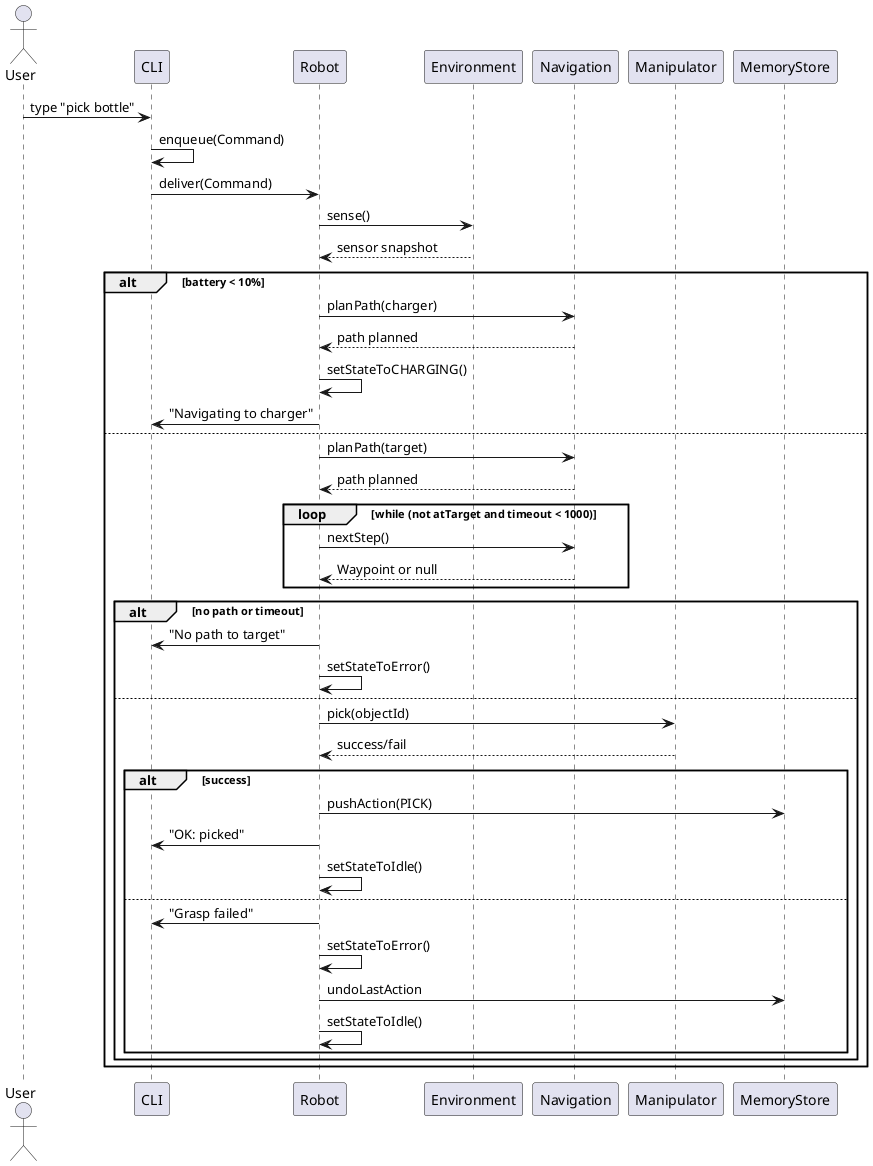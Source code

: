 @startuml
actor User
participant CLI
participant Robot
participant Environment
participant Navigation
participant Manipulator
participant MemoryStore
User -> CLI : type "pick bottle"
CLI -> CLI : enqueue(Command)
CLI -> Robot : deliver(Command)
Robot -> Environment : sense()
Environment --> Robot : sensor snapshot
alt battery < 10%
  Robot -> Navigation : planPath(charger)
  Navigation --> Robot : path planned
  Robot -> Robot : setStateToCHARGING()
  Robot -> CLI : "Navigating to charger"
else
  Robot -> Navigation : planPath(target)
  Navigation --> Robot : path planned
  loop while (not atTarget and timeout < 1000)
    Robot -> Navigation : nextStep()
    Navigation --> Robot : Waypoint or null
  end
  alt no path or timeout
    Robot -> CLI : "No path to target"
    Robot -> Robot : setStateToError()
  else
    Robot -> Manipulator : pick(objectId)
    Manipulator --> Robot : success/fail
    alt success
      Robot -> MemoryStore : pushAction(PICK)
      Robot -> CLI : "OK: picked"
      Robot -> Robot : setStateToIdle()
    else
      Robot -> CLI : "Grasp failed"
      Robot -> Robot : setStateToError()
      Robot -> MemoryStore : undoLastAction
      Robot -> Robot : setStateToIdle()
    end
  end
end
@enduml
